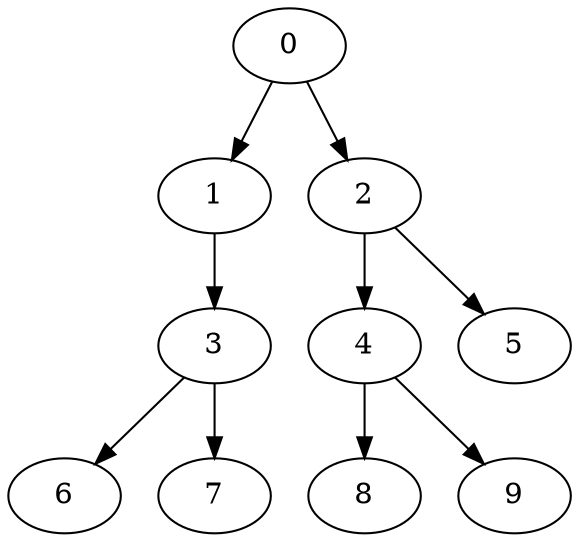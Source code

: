 digraph "OutTree-Unbalanced-MaxBf-3_Nodes_10_CCR_0.10_WeightType_Random" {
	0	 [Weight=58];
	1	 [Weight=23];
	0 -> 1	 [Weight=9];
	2	 [Weight=82];
	0 -> 2	 [Weight=7];
	3	 [Weight=82];
	1 -> 3	 [Weight=3];
	4	 [Weight=23];
	2 -> 4	 [Weight=8];
	5	 [Weight=105];
	2 -> 5	 [Weight=9];
	6	 [Weight=58];
	3 -> 6	 [Weight=9];
	7	 [Weight=58];
	3 -> 7	 [Weight=7];
	8	 [Weight=23];
	4 -> 8	 [Weight=6];
	9	 [Weight=117];
	4 -> 9	 [Weight=5];
}
